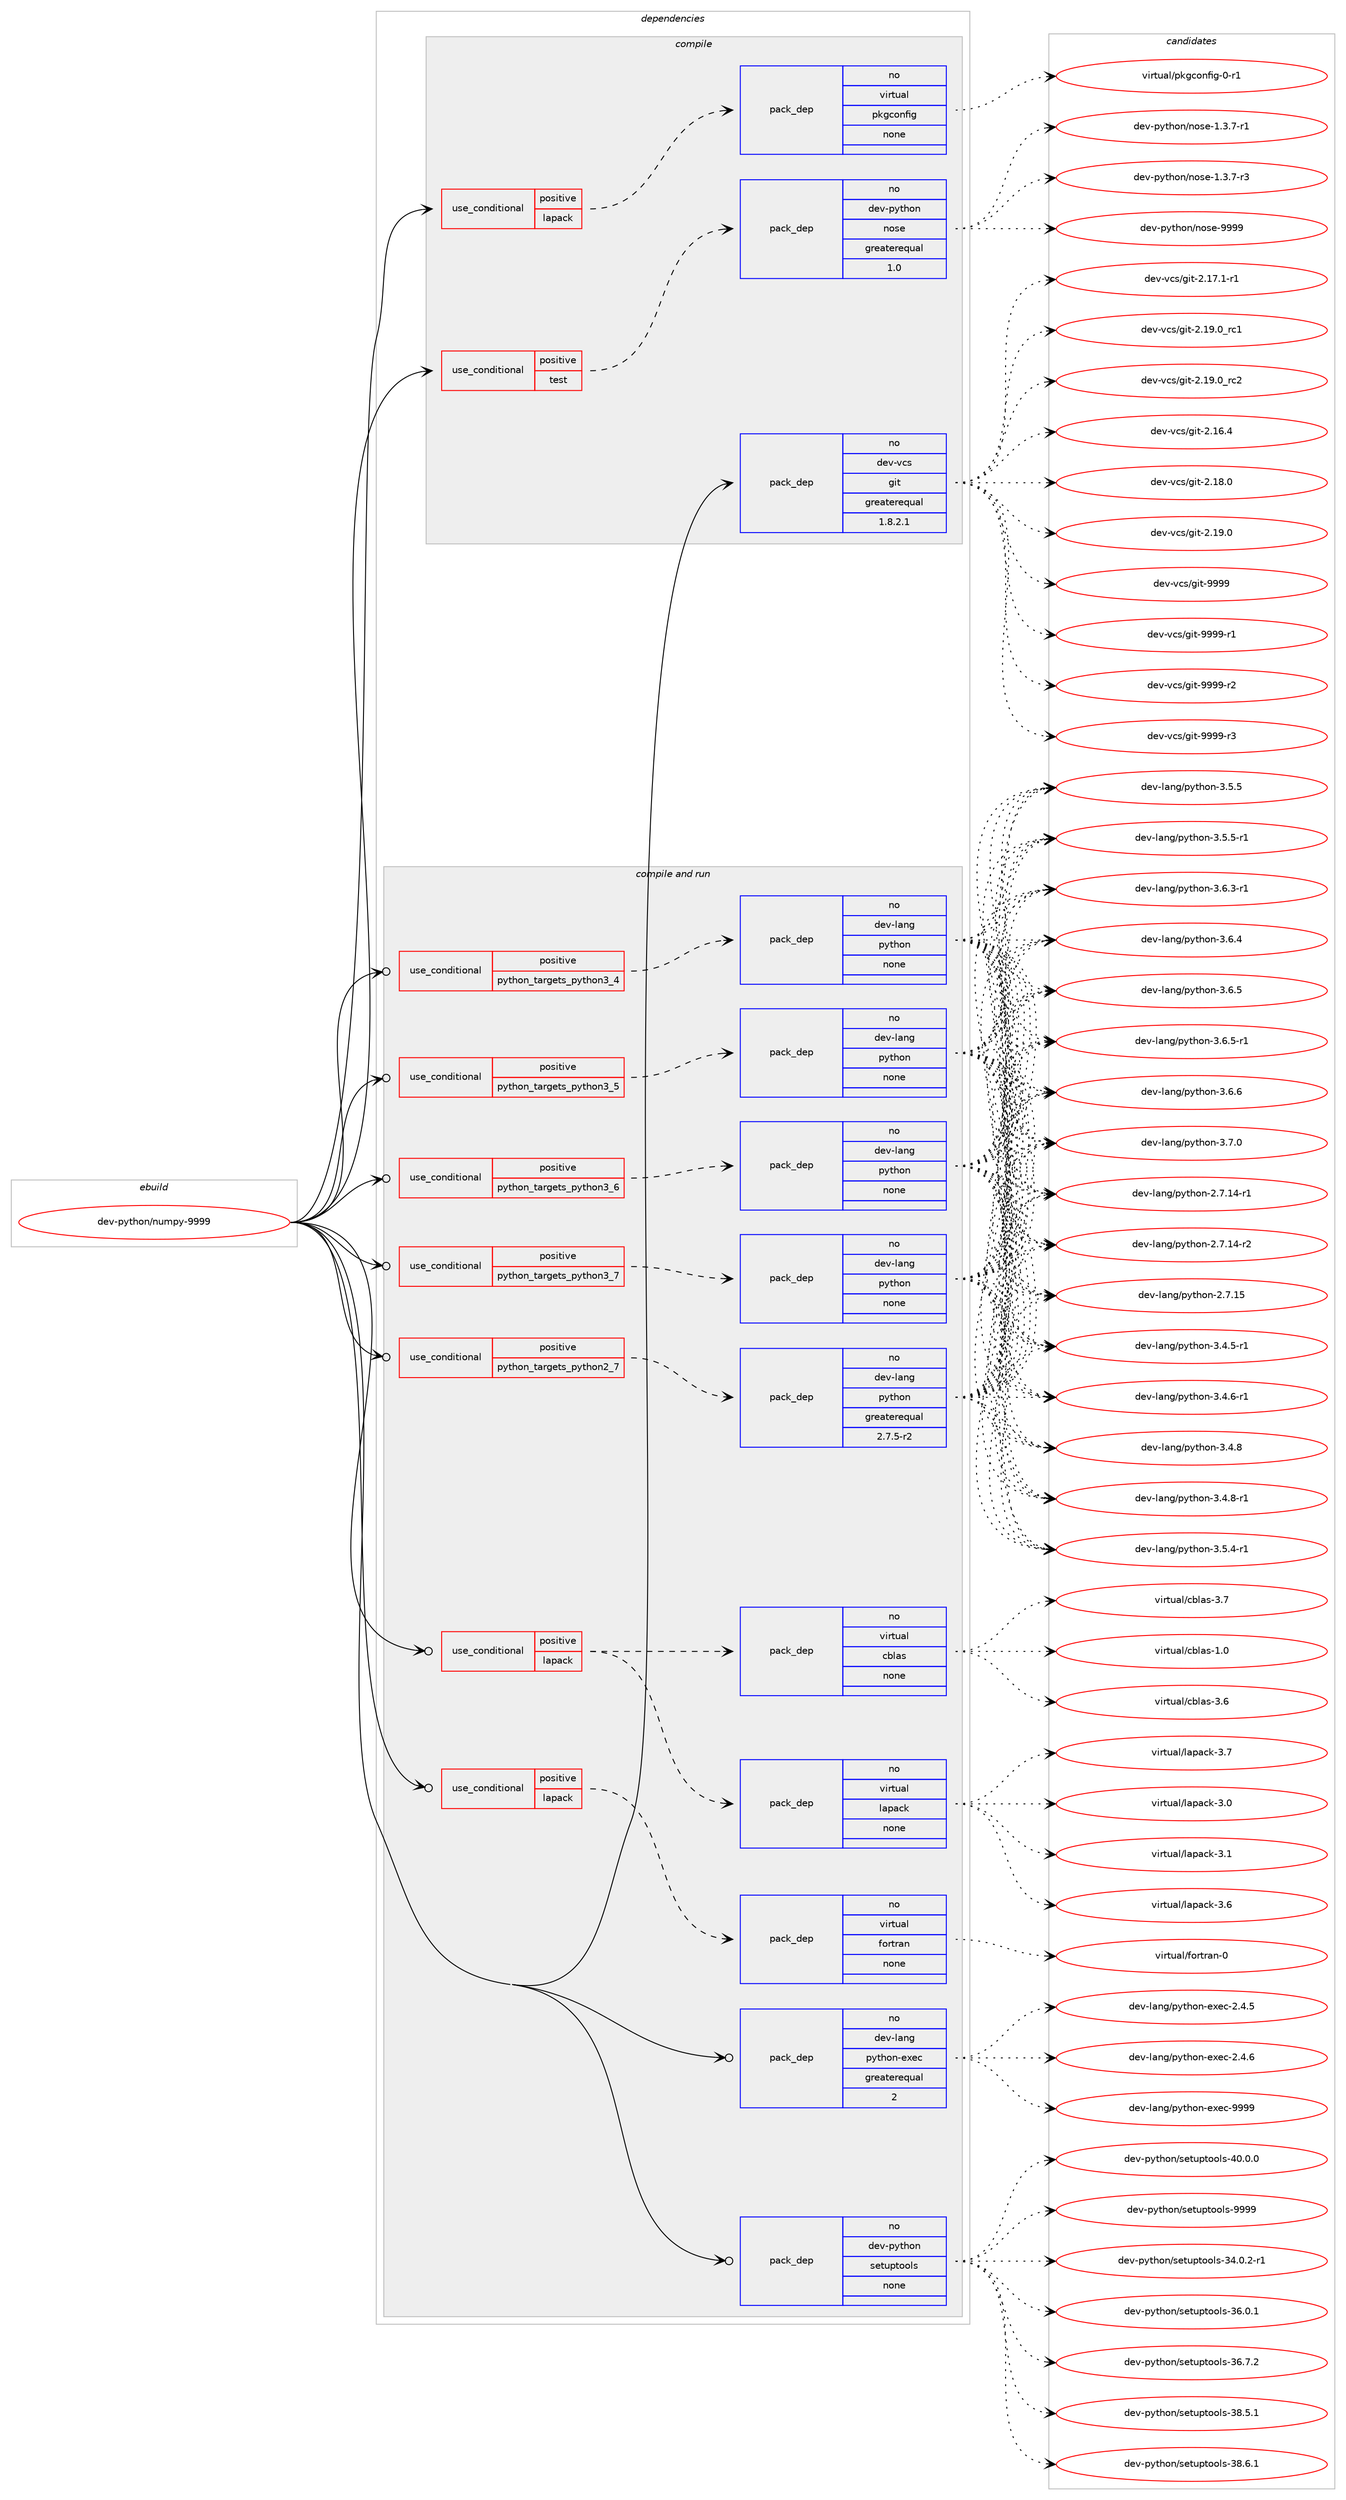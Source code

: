 digraph prolog {

# *************
# Graph options
# *************

newrank=true;
concentrate=true;
compound=true;
graph [rankdir=LR,fontname=Helvetica,fontsize=10,ranksep=1.5];#, ranksep=2.5, nodesep=0.2];
edge  [arrowhead=vee];
node  [fontname=Helvetica,fontsize=10];

# **********
# The ebuild
# **********

subgraph cluster_leftcol {
color=gray;
rank=same;
label=<<i>ebuild</i>>;
id [label="dev-python/numpy-9999", color=red, width=4, href="../dev-python/numpy-9999.svg"];
}

# ****************
# The dependencies
# ****************

subgraph cluster_midcol {
color=gray;
label=<<i>dependencies</i>>;
subgraph cluster_compile {
fillcolor="#eeeeee";
style=filled;
label=<<i>compile</i>>;
subgraph cond1561 {
dependency5344 [label=<<TABLE BORDER="0" CELLBORDER="1" CELLSPACING="0" CELLPADDING="4"><TR><TD ROWSPAN="3" CELLPADDING="10">use_conditional</TD></TR><TR><TD>positive</TD></TR><TR><TD>lapack</TD></TR></TABLE>>, shape=none, color=red];
subgraph pack3657 {
dependency5345 [label=<<TABLE BORDER="0" CELLBORDER="1" CELLSPACING="0" CELLPADDING="4" WIDTH="220"><TR><TD ROWSPAN="6" CELLPADDING="30">pack_dep</TD></TR><TR><TD WIDTH="110">no</TD></TR><TR><TD>virtual</TD></TR><TR><TD>pkgconfig</TD></TR><TR><TD>none</TD></TR><TR><TD></TD></TR></TABLE>>, shape=none, color=blue];
}
dependency5344:e -> dependency5345:w [weight=20,style="dashed",arrowhead="vee"];
}
id:e -> dependency5344:w [weight=20,style="solid",arrowhead="vee"];
subgraph cond1562 {
dependency5346 [label=<<TABLE BORDER="0" CELLBORDER="1" CELLSPACING="0" CELLPADDING="4"><TR><TD ROWSPAN="3" CELLPADDING="10">use_conditional</TD></TR><TR><TD>positive</TD></TR><TR><TD>test</TD></TR></TABLE>>, shape=none, color=red];
subgraph pack3658 {
dependency5347 [label=<<TABLE BORDER="0" CELLBORDER="1" CELLSPACING="0" CELLPADDING="4" WIDTH="220"><TR><TD ROWSPAN="6" CELLPADDING="30">pack_dep</TD></TR><TR><TD WIDTH="110">no</TD></TR><TR><TD>dev-python</TD></TR><TR><TD>nose</TD></TR><TR><TD>greaterequal</TD></TR><TR><TD>1.0</TD></TR></TABLE>>, shape=none, color=blue];
}
dependency5346:e -> dependency5347:w [weight=20,style="dashed",arrowhead="vee"];
}
id:e -> dependency5346:w [weight=20,style="solid",arrowhead="vee"];
subgraph pack3659 {
dependency5348 [label=<<TABLE BORDER="0" CELLBORDER="1" CELLSPACING="0" CELLPADDING="4" WIDTH="220"><TR><TD ROWSPAN="6" CELLPADDING="30">pack_dep</TD></TR><TR><TD WIDTH="110">no</TD></TR><TR><TD>dev-vcs</TD></TR><TR><TD>git</TD></TR><TR><TD>greaterequal</TD></TR><TR><TD>1.8.2.1</TD></TR></TABLE>>, shape=none, color=blue];
}
id:e -> dependency5348:w [weight=20,style="solid",arrowhead="vee"];
}
subgraph cluster_compileandrun {
fillcolor="#eeeeee";
style=filled;
label=<<i>compile and run</i>>;
subgraph cond1563 {
dependency5349 [label=<<TABLE BORDER="0" CELLBORDER="1" CELLSPACING="0" CELLPADDING="4"><TR><TD ROWSPAN="3" CELLPADDING="10">use_conditional</TD></TR><TR><TD>positive</TD></TR><TR><TD>lapack</TD></TR></TABLE>>, shape=none, color=red];
subgraph pack3660 {
dependency5350 [label=<<TABLE BORDER="0" CELLBORDER="1" CELLSPACING="0" CELLPADDING="4" WIDTH="220"><TR><TD ROWSPAN="6" CELLPADDING="30">pack_dep</TD></TR><TR><TD WIDTH="110">no</TD></TR><TR><TD>virtual</TD></TR><TR><TD>cblas</TD></TR><TR><TD>none</TD></TR><TR><TD></TD></TR></TABLE>>, shape=none, color=blue];
}
dependency5349:e -> dependency5350:w [weight=20,style="dashed",arrowhead="vee"];
subgraph pack3661 {
dependency5351 [label=<<TABLE BORDER="0" CELLBORDER="1" CELLSPACING="0" CELLPADDING="4" WIDTH="220"><TR><TD ROWSPAN="6" CELLPADDING="30">pack_dep</TD></TR><TR><TD WIDTH="110">no</TD></TR><TR><TD>virtual</TD></TR><TR><TD>lapack</TD></TR><TR><TD>none</TD></TR><TR><TD></TD></TR></TABLE>>, shape=none, color=blue];
}
dependency5349:e -> dependency5351:w [weight=20,style="dashed",arrowhead="vee"];
}
id:e -> dependency5349:w [weight=20,style="solid",arrowhead="odotvee"];
subgraph cond1564 {
dependency5352 [label=<<TABLE BORDER="0" CELLBORDER="1" CELLSPACING="0" CELLPADDING="4"><TR><TD ROWSPAN="3" CELLPADDING="10">use_conditional</TD></TR><TR><TD>positive</TD></TR><TR><TD>lapack</TD></TR></TABLE>>, shape=none, color=red];
subgraph pack3662 {
dependency5353 [label=<<TABLE BORDER="0" CELLBORDER="1" CELLSPACING="0" CELLPADDING="4" WIDTH="220"><TR><TD ROWSPAN="6" CELLPADDING="30">pack_dep</TD></TR><TR><TD WIDTH="110">no</TD></TR><TR><TD>virtual</TD></TR><TR><TD>fortran</TD></TR><TR><TD>none</TD></TR><TR><TD></TD></TR></TABLE>>, shape=none, color=blue];
}
dependency5352:e -> dependency5353:w [weight=20,style="dashed",arrowhead="vee"];
}
id:e -> dependency5352:w [weight=20,style="solid",arrowhead="odotvee"];
subgraph cond1565 {
dependency5354 [label=<<TABLE BORDER="0" CELLBORDER="1" CELLSPACING="0" CELLPADDING="4"><TR><TD ROWSPAN="3" CELLPADDING="10">use_conditional</TD></TR><TR><TD>positive</TD></TR><TR><TD>python_targets_python2_7</TD></TR></TABLE>>, shape=none, color=red];
subgraph pack3663 {
dependency5355 [label=<<TABLE BORDER="0" CELLBORDER="1" CELLSPACING="0" CELLPADDING="4" WIDTH="220"><TR><TD ROWSPAN="6" CELLPADDING="30">pack_dep</TD></TR><TR><TD WIDTH="110">no</TD></TR><TR><TD>dev-lang</TD></TR><TR><TD>python</TD></TR><TR><TD>greaterequal</TD></TR><TR><TD>2.7.5-r2</TD></TR></TABLE>>, shape=none, color=blue];
}
dependency5354:e -> dependency5355:w [weight=20,style="dashed",arrowhead="vee"];
}
id:e -> dependency5354:w [weight=20,style="solid",arrowhead="odotvee"];
subgraph cond1566 {
dependency5356 [label=<<TABLE BORDER="0" CELLBORDER="1" CELLSPACING="0" CELLPADDING="4"><TR><TD ROWSPAN="3" CELLPADDING="10">use_conditional</TD></TR><TR><TD>positive</TD></TR><TR><TD>python_targets_python3_4</TD></TR></TABLE>>, shape=none, color=red];
subgraph pack3664 {
dependency5357 [label=<<TABLE BORDER="0" CELLBORDER="1" CELLSPACING="0" CELLPADDING="4" WIDTH="220"><TR><TD ROWSPAN="6" CELLPADDING="30">pack_dep</TD></TR><TR><TD WIDTH="110">no</TD></TR><TR><TD>dev-lang</TD></TR><TR><TD>python</TD></TR><TR><TD>none</TD></TR><TR><TD></TD></TR></TABLE>>, shape=none, color=blue];
}
dependency5356:e -> dependency5357:w [weight=20,style="dashed",arrowhead="vee"];
}
id:e -> dependency5356:w [weight=20,style="solid",arrowhead="odotvee"];
subgraph cond1567 {
dependency5358 [label=<<TABLE BORDER="0" CELLBORDER="1" CELLSPACING="0" CELLPADDING="4"><TR><TD ROWSPAN="3" CELLPADDING="10">use_conditional</TD></TR><TR><TD>positive</TD></TR><TR><TD>python_targets_python3_5</TD></TR></TABLE>>, shape=none, color=red];
subgraph pack3665 {
dependency5359 [label=<<TABLE BORDER="0" CELLBORDER="1" CELLSPACING="0" CELLPADDING="4" WIDTH="220"><TR><TD ROWSPAN="6" CELLPADDING="30">pack_dep</TD></TR><TR><TD WIDTH="110">no</TD></TR><TR><TD>dev-lang</TD></TR><TR><TD>python</TD></TR><TR><TD>none</TD></TR><TR><TD></TD></TR></TABLE>>, shape=none, color=blue];
}
dependency5358:e -> dependency5359:w [weight=20,style="dashed",arrowhead="vee"];
}
id:e -> dependency5358:w [weight=20,style="solid",arrowhead="odotvee"];
subgraph cond1568 {
dependency5360 [label=<<TABLE BORDER="0" CELLBORDER="1" CELLSPACING="0" CELLPADDING="4"><TR><TD ROWSPAN="3" CELLPADDING="10">use_conditional</TD></TR><TR><TD>positive</TD></TR><TR><TD>python_targets_python3_6</TD></TR></TABLE>>, shape=none, color=red];
subgraph pack3666 {
dependency5361 [label=<<TABLE BORDER="0" CELLBORDER="1" CELLSPACING="0" CELLPADDING="4" WIDTH="220"><TR><TD ROWSPAN="6" CELLPADDING="30">pack_dep</TD></TR><TR><TD WIDTH="110">no</TD></TR><TR><TD>dev-lang</TD></TR><TR><TD>python</TD></TR><TR><TD>none</TD></TR><TR><TD></TD></TR></TABLE>>, shape=none, color=blue];
}
dependency5360:e -> dependency5361:w [weight=20,style="dashed",arrowhead="vee"];
}
id:e -> dependency5360:w [weight=20,style="solid",arrowhead="odotvee"];
subgraph cond1569 {
dependency5362 [label=<<TABLE BORDER="0" CELLBORDER="1" CELLSPACING="0" CELLPADDING="4"><TR><TD ROWSPAN="3" CELLPADDING="10">use_conditional</TD></TR><TR><TD>positive</TD></TR><TR><TD>python_targets_python3_7</TD></TR></TABLE>>, shape=none, color=red];
subgraph pack3667 {
dependency5363 [label=<<TABLE BORDER="0" CELLBORDER="1" CELLSPACING="0" CELLPADDING="4" WIDTH="220"><TR><TD ROWSPAN="6" CELLPADDING="30">pack_dep</TD></TR><TR><TD WIDTH="110">no</TD></TR><TR><TD>dev-lang</TD></TR><TR><TD>python</TD></TR><TR><TD>none</TD></TR><TR><TD></TD></TR></TABLE>>, shape=none, color=blue];
}
dependency5362:e -> dependency5363:w [weight=20,style="dashed",arrowhead="vee"];
}
id:e -> dependency5362:w [weight=20,style="solid",arrowhead="odotvee"];
subgraph pack3668 {
dependency5364 [label=<<TABLE BORDER="0" CELLBORDER="1" CELLSPACING="0" CELLPADDING="4" WIDTH="220"><TR><TD ROWSPAN="6" CELLPADDING="30">pack_dep</TD></TR><TR><TD WIDTH="110">no</TD></TR><TR><TD>dev-lang</TD></TR><TR><TD>python-exec</TD></TR><TR><TD>greaterequal</TD></TR><TR><TD>2</TD></TR></TABLE>>, shape=none, color=blue];
}
id:e -> dependency5364:w [weight=20,style="solid",arrowhead="odotvee"];
subgraph pack3669 {
dependency5365 [label=<<TABLE BORDER="0" CELLBORDER="1" CELLSPACING="0" CELLPADDING="4" WIDTH="220"><TR><TD ROWSPAN="6" CELLPADDING="30">pack_dep</TD></TR><TR><TD WIDTH="110">no</TD></TR><TR><TD>dev-python</TD></TR><TR><TD>setuptools</TD></TR><TR><TD>none</TD></TR><TR><TD></TD></TR></TABLE>>, shape=none, color=blue];
}
id:e -> dependency5365:w [weight=20,style="solid",arrowhead="odotvee"];
}
subgraph cluster_run {
fillcolor="#eeeeee";
style=filled;
label=<<i>run</i>>;
}
}

# **************
# The candidates
# **************

subgraph cluster_choices {
rank=same;
color=gray;
label=<<i>candidates</i>>;

subgraph choice3657 {
color=black;
nodesep=1;
choice11810511411611797108471121071039911111010210510345484511449 [label="virtual/pkgconfig-0-r1", color=red, width=4,href="../virtual/pkgconfig-0-r1.svg"];
dependency5345:e -> choice11810511411611797108471121071039911111010210510345484511449:w [style=dotted,weight="100"];
}
subgraph choice3658 {
color=black;
nodesep=1;
choice10010111845112121116104111110471101111151014549465146554511449 [label="dev-python/nose-1.3.7-r1", color=red, width=4,href="../dev-python/nose-1.3.7-r1.svg"];
choice10010111845112121116104111110471101111151014549465146554511451 [label="dev-python/nose-1.3.7-r3", color=red, width=4,href="../dev-python/nose-1.3.7-r3.svg"];
choice10010111845112121116104111110471101111151014557575757 [label="dev-python/nose-9999", color=red, width=4,href="../dev-python/nose-9999.svg"];
dependency5347:e -> choice10010111845112121116104111110471101111151014549465146554511449:w [style=dotted,weight="100"];
dependency5347:e -> choice10010111845112121116104111110471101111151014549465146554511451:w [style=dotted,weight="100"];
dependency5347:e -> choice10010111845112121116104111110471101111151014557575757:w [style=dotted,weight="100"];
}
subgraph choice3659 {
color=black;
nodesep=1;
choice100101118451189911547103105116455046495546494511449 [label="dev-vcs/git-2.17.1-r1", color=red, width=4,href="../dev-vcs/git-2.17.1-r1.svg"];
choice10010111845118991154710310511645504649574648951149949 [label="dev-vcs/git-2.19.0_rc1", color=red, width=4,href="../dev-vcs/git-2.19.0_rc1.svg"];
choice10010111845118991154710310511645504649574648951149950 [label="dev-vcs/git-2.19.0_rc2", color=red, width=4,href="../dev-vcs/git-2.19.0_rc2.svg"];
choice10010111845118991154710310511645504649544652 [label="dev-vcs/git-2.16.4", color=red, width=4,href="../dev-vcs/git-2.16.4.svg"];
choice10010111845118991154710310511645504649564648 [label="dev-vcs/git-2.18.0", color=red, width=4,href="../dev-vcs/git-2.18.0.svg"];
choice10010111845118991154710310511645504649574648 [label="dev-vcs/git-2.19.0", color=red, width=4,href="../dev-vcs/git-2.19.0.svg"];
choice1001011184511899115471031051164557575757 [label="dev-vcs/git-9999", color=red, width=4,href="../dev-vcs/git-9999.svg"];
choice10010111845118991154710310511645575757574511449 [label="dev-vcs/git-9999-r1", color=red, width=4,href="../dev-vcs/git-9999-r1.svg"];
choice10010111845118991154710310511645575757574511450 [label="dev-vcs/git-9999-r2", color=red, width=4,href="../dev-vcs/git-9999-r2.svg"];
choice10010111845118991154710310511645575757574511451 [label="dev-vcs/git-9999-r3", color=red, width=4,href="../dev-vcs/git-9999-r3.svg"];
dependency5348:e -> choice100101118451189911547103105116455046495546494511449:w [style=dotted,weight="100"];
dependency5348:e -> choice10010111845118991154710310511645504649574648951149949:w [style=dotted,weight="100"];
dependency5348:e -> choice10010111845118991154710310511645504649574648951149950:w [style=dotted,weight="100"];
dependency5348:e -> choice10010111845118991154710310511645504649544652:w [style=dotted,weight="100"];
dependency5348:e -> choice10010111845118991154710310511645504649564648:w [style=dotted,weight="100"];
dependency5348:e -> choice10010111845118991154710310511645504649574648:w [style=dotted,weight="100"];
dependency5348:e -> choice1001011184511899115471031051164557575757:w [style=dotted,weight="100"];
dependency5348:e -> choice10010111845118991154710310511645575757574511449:w [style=dotted,weight="100"];
dependency5348:e -> choice10010111845118991154710310511645575757574511450:w [style=dotted,weight="100"];
dependency5348:e -> choice10010111845118991154710310511645575757574511451:w [style=dotted,weight="100"];
}
subgraph choice3660 {
color=black;
nodesep=1;
choice118105114116117971084799981089711545494648 [label="virtual/cblas-1.0", color=red, width=4,href="../virtual/cblas-1.0.svg"];
choice118105114116117971084799981089711545514654 [label="virtual/cblas-3.6", color=red, width=4,href="../virtual/cblas-3.6.svg"];
choice118105114116117971084799981089711545514655 [label="virtual/cblas-3.7", color=red, width=4,href="../virtual/cblas-3.7.svg"];
dependency5350:e -> choice118105114116117971084799981089711545494648:w [style=dotted,weight="100"];
dependency5350:e -> choice118105114116117971084799981089711545514654:w [style=dotted,weight="100"];
dependency5350:e -> choice118105114116117971084799981089711545514655:w [style=dotted,weight="100"];
}
subgraph choice3661 {
color=black;
nodesep=1;
choice118105114116117971084710897112979910745514648 [label="virtual/lapack-3.0", color=red, width=4,href="../virtual/lapack-3.0.svg"];
choice118105114116117971084710897112979910745514649 [label="virtual/lapack-3.1", color=red, width=4,href="../virtual/lapack-3.1.svg"];
choice118105114116117971084710897112979910745514654 [label="virtual/lapack-3.6", color=red, width=4,href="../virtual/lapack-3.6.svg"];
choice118105114116117971084710897112979910745514655 [label="virtual/lapack-3.7", color=red, width=4,href="../virtual/lapack-3.7.svg"];
dependency5351:e -> choice118105114116117971084710897112979910745514648:w [style=dotted,weight="100"];
dependency5351:e -> choice118105114116117971084710897112979910745514649:w [style=dotted,weight="100"];
dependency5351:e -> choice118105114116117971084710897112979910745514654:w [style=dotted,weight="100"];
dependency5351:e -> choice118105114116117971084710897112979910745514655:w [style=dotted,weight="100"];
}
subgraph choice3662 {
color=black;
nodesep=1;
choice1181051141161179710847102111114116114971104548 [label="virtual/fortran-0", color=red, width=4,href="../virtual/fortran-0.svg"];
dependency5353:e -> choice1181051141161179710847102111114116114971104548:w [style=dotted,weight="100"];
}
subgraph choice3663 {
color=black;
nodesep=1;
choice100101118451089711010347112121116104111110455046554649524511449 [label="dev-lang/python-2.7.14-r1", color=red, width=4,href="../dev-lang/python-2.7.14-r1.svg"];
choice100101118451089711010347112121116104111110455046554649524511450 [label="dev-lang/python-2.7.14-r2", color=red, width=4,href="../dev-lang/python-2.7.14-r2.svg"];
choice10010111845108971101034711212111610411111045504655464953 [label="dev-lang/python-2.7.15", color=red, width=4,href="../dev-lang/python-2.7.15.svg"];
choice1001011184510897110103471121211161041111104551465246534511449 [label="dev-lang/python-3.4.5-r1", color=red, width=4,href="../dev-lang/python-3.4.5-r1.svg"];
choice1001011184510897110103471121211161041111104551465246544511449 [label="dev-lang/python-3.4.6-r1", color=red, width=4,href="../dev-lang/python-3.4.6-r1.svg"];
choice100101118451089711010347112121116104111110455146524656 [label="dev-lang/python-3.4.8", color=red, width=4,href="../dev-lang/python-3.4.8.svg"];
choice1001011184510897110103471121211161041111104551465246564511449 [label="dev-lang/python-3.4.8-r1", color=red, width=4,href="../dev-lang/python-3.4.8-r1.svg"];
choice1001011184510897110103471121211161041111104551465346524511449 [label="dev-lang/python-3.5.4-r1", color=red, width=4,href="../dev-lang/python-3.5.4-r1.svg"];
choice100101118451089711010347112121116104111110455146534653 [label="dev-lang/python-3.5.5", color=red, width=4,href="../dev-lang/python-3.5.5.svg"];
choice1001011184510897110103471121211161041111104551465346534511449 [label="dev-lang/python-3.5.5-r1", color=red, width=4,href="../dev-lang/python-3.5.5-r1.svg"];
choice1001011184510897110103471121211161041111104551465446514511449 [label="dev-lang/python-3.6.3-r1", color=red, width=4,href="../dev-lang/python-3.6.3-r1.svg"];
choice100101118451089711010347112121116104111110455146544652 [label="dev-lang/python-3.6.4", color=red, width=4,href="../dev-lang/python-3.6.4.svg"];
choice100101118451089711010347112121116104111110455146544653 [label="dev-lang/python-3.6.5", color=red, width=4,href="../dev-lang/python-3.6.5.svg"];
choice1001011184510897110103471121211161041111104551465446534511449 [label="dev-lang/python-3.6.5-r1", color=red, width=4,href="../dev-lang/python-3.6.5-r1.svg"];
choice100101118451089711010347112121116104111110455146544654 [label="dev-lang/python-3.6.6", color=red, width=4,href="../dev-lang/python-3.6.6.svg"];
choice100101118451089711010347112121116104111110455146554648 [label="dev-lang/python-3.7.0", color=red, width=4,href="../dev-lang/python-3.7.0.svg"];
dependency5355:e -> choice100101118451089711010347112121116104111110455046554649524511449:w [style=dotted,weight="100"];
dependency5355:e -> choice100101118451089711010347112121116104111110455046554649524511450:w [style=dotted,weight="100"];
dependency5355:e -> choice10010111845108971101034711212111610411111045504655464953:w [style=dotted,weight="100"];
dependency5355:e -> choice1001011184510897110103471121211161041111104551465246534511449:w [style=dotted,weight="100"];
dependency5355:e -> choice1001011184510897110103471121211161041111104551465246544511449:w [style=dotted,weight="100"];
dependency5355:e -> choice100101118451089711010347112121116104111110455146524656:w [style=dotted,weight="100"];
dependency5355:e -> choice1001011184510897110103471121211161041111104551465246564511449:w [style=dotted,weight="100"];
dependency5355:e -> choice1001011184510897110103471121211161041111104551465346524511449:w [style=dotted,weight="100"];
dependency5355:e -> choice100101118451089711010347112121116104111110455146534653:w [style=dotted,weight="100"];
dependency5355:e -> choice1001011184510897110103471121211161041111104551465346534511449:w [style=dotted,weight="100"];
dependency5355:e -> choice1001011184510897110103471121211161041111104551465446514511449:w [style=dotted,weight="100"];
dependency5355:e -> choice100101118451089711010347112121116104111110455146544652:w [style=dotted,weight="100"];
dependency5355:e -> choice100101118451089711010347112121116104111110455146544653:w [style=dotted,weight="100"];
dependency5355:e -> choice1001011184510897110103471121211161041111104551465446534511449:w [style=dotted,weight="100"];
dependency5355:e -> choice100101118451089711010347112121116104111110455146544654:w [style=dotted,weight="100"];
dependency5355:e -> choice100101118451089711010347112121116104111110455146554648:w [style=dotted,weight="100"];
}
subgraph choice3664 {
color=black;
nodesep=1;
choice100101118451089711010347112121116104111110455046554649524511449 [label="dev-lang/python-2.7.14-r1", color=red, width=4,href="../dev-lang/python-2.7.14-r1.svg"];
choice100101118451089711010347112121116104111110455046554649524511450 [label="dev-lang/python-2.7.14-r2", color=red, width=4,href="../dev-lang/python-2.7.14-r2.svg"];
choice10010111845108971101034711212111610411111045504655464953 [label="dev-lang/python-2.7.15", color=red, width=4,href="../dev-lang/python-2.7.15.svg"];
choice1001011184510897110103471121211161041111104551465246534511449 [label="dev-lang/python-3.4.5-r1", color=red, width=4,href="../dev-lang/python-3.4.5-r1.svg"];
choice1001011184510897110103471121211161041111104551465246544511449 [label="dev-lang/python-3.4.6-r1", color=red, width=4,href="../dev-lang/python-3.4.6-r1.svg"];
choice100101118451089711010347112121116104111110455146524656 [label="dev-lang/python-3.4.8", color=red, width=4,href="../dev-lang/python-3.4.8.svg"];
choice1001011184510897110103471121211161041111104551465246564511449 [label="dev-lang/python-3.4.8-r1", color=red, width=4,href="../dev-lang/python-3.4.8-r1.svg"];
choice1001011184510897110103471121211161041111104551465346524511449 [label="dev-lang/python-3.5.4-r1", color=red, width=4,href="../dev-lang/python-3.5.4-r1.svg"];
choice100101118451089711010347112121116104111110455146534653 [label="dev-lang/python-3.5.5", color=red, width=4,href="../dev-lang/python-3.5.5.svg"];
choice1001011184510897110103471121211161041111104551465346534511449 [label="dev-lang/python-3.5.5-r1", color=red, width=4,href="../dev-lang/python-3.5.5-r1.svg"];
choice1001011184510897110103471121211161041111104551465446514511449 [label="dev-lang/python-3.6.3-r1", color=red, width=4,href="../dev-lang/python-3.6.3-r1.svg"];
choice100101118451089711010347112121116104111110455146544652 [label="dev-lang/python-3.6.4", color=red, width=4,href="../dev-lang/python-3.6.4.svg"];
choice100101118451089711010347112121116104111110455146544653 [label="dev-lang/python-3.6.5", color=red, width=4,href="../dev-lang/python-3.6.5.svg"];
choice1001011184510897110103471121211161041111104551465446534511449 [label="dev-lang/python-3.6.5-r1", color=red, width=4,href="../dev-lang/python-3.6.5-r1.svg"];
choice100101118451089711010347112121116104111110455146544654 [label="dev-lang/python-3.6.6", color=red, width=4,href="../dev-lang/python-3.6.6.svg"];
choice100101118451089711010347112121116104111110455146554648 [label="dev-lang/python-3.7.0", color=red, width=4,href="../dev-lang/python-3.7.0.svg"];
dependency5357:e -> choice100101118451089711010347112121116104111110455046554649524511449:w [style=dotted,weight="100"];
dependency5357:e -> choice100101118451089711010347112121116104111110455046554649524511450:w [style=dotted,weight="100"];
dependency5357:e -> choice10010111845108971101034711212111610411111045504655464953:w [style=dotted,weight="100"];
dependency5357:e -> choice1001011184510897110103471121211161041111104551465246534511449:w [style=dotted,weight="100"];
dependency5357:e -> choice1001011184510897110103471121211161041111104551465246544511449:w [style=dotted,weight="100"];
dependency5357:e -> choice100101118451089711010347112121116104111110455146524656:w [style=dotted,weight="100"];
dependency5357:e -> choice1001011184510897110103471121211161041111104551465246564511449:w [style=dotted,weight="100"];
dependency5357:e -> choice1001011184510897110103471121211161041111104551465346524511449:w [style=dotted,weight="100"];
dependency5357:e -> choice100101118451089711010347112121116104111110455146534653:w [style=dotted,weight="100"];
dependency5357:e -> choice1001011184510897110103471121211161041111104551465346534511449:w [style=dotted,weight="100"];
dependency5357:e -> choice1001011184510897110103471121211161041111104551465446514511449:w [style=dotted,weight="100"];
dependency5357:e -> choice100101118451089711010347112121116104111110455146544652:w [style=dotted,weight="100"];
dependency5357:e -> choice100101118451089711010347112121116104111110455146544653:w [style=dotted,weight="100"];
dependency5357:e -> choice1001011184510897110103471121211161041111104551465446534511449:w [style=dotted,weight="100"];
dependency5357:e -> choice100101118451089711010347112121116104111110455146544654:w [style=dotted,weight="100"];
dependency5357:e -> choice100101118451089711010347112121116104111110455146554648:w [style=dotted,weight="100"];
}
subgraph choice3665 {
color=black;
nodesep=1;
choice100101118451089711010347112121116104111110455046554649524511449 [label="dev-lang/python-2.7.14-r1", color=red, width=4,href="../dev-lang/python-2.7.14-r1.svg"];
choice100101118451089711010347112121116104111110455046554649524511450 [label="dev-lang/python-2.7.14-r2", color=red, width=4,href="../dev-lang/python-2.7.14-r2.svg"];
choice10010111845108971101034711212111610411111045504655464953 [label="dev-lang/python-2.7.15", color=red, width=4,href="../dev-lang/python-2.7.15.svg"];
choice1001011184510897110103471121211161041111104551465246534511449 [label="dev-lang/python-3.4.5-r1", color=red, width=4,href="../dev-lang/python-3.4.5-r1.svg"];
choice1001011184510897110103471121211161041111104551465246544511449 [label="dev-lang/python-3.4.6-r1", color=red, width=4,href="../dev-lang/python-3.4.6-r1.svg"];
choice100101118451089711010347112121116104111110455146524656 [label="dev-lang/python-3.4.8", color=red, width=4,href="../dev-lang/python-3.4.8.svg"];
choice1001011184510897110103471121211161041111104551465246564511449 [label="dev-lang/python-3.4.8-r1", color=red, width=4,href="../dev-lang/python-3.4.8-r1.svg"];
choice1001011184510897110103471121211161041111104551465346524511449 [label="dev-lang/python-3.5.4-r1", color=red, width=4,href="../dev-lang/python-3.5.4-r1.svg"];
choice100101118451089711010347112121116104111110455146534653 [label="dev-lang/python-3.5.5", color=red, width=4,href="../dev-lang/python-3.5.5.svg"];
choice1001011184510897110103471121211161041111104551465346534511449 [label="dev-lang/python-3.5.5-r1", color=red, width=4,href="../dev-lang/python-3.5.5-r1.svg"];
choice1001011184510897110103471121211161041111104551465446514511449 [label="dev-lang/python-3.6.3-r1", color=red, width=4,href="../dev-lang/python-3.6.3-r1.svg"];
choice100101118451089711010347112121116104111110455146544652 [label="dev-lang/python-3.6.4", color=red, width=4,href="../dev-lang/python-3.6.4.svg"];
choice100101118451089711010347112121116104111110455146544653 [label="dev-lang/python-3.6.5", color=red, width=4,href="../dev-lang/python-3.6.5.svg"];
choice1001011184510897110103471121211161041111104551465446534511449 [label="dev-lang/python-3.6.5-r1", color=red, width=4,href="../dev-lang/python-3.6.5-r1.svg"];
choice100101118451089711010347112121116104111110455146544654 [label="dev-lang/python-3.6.6", color=red, width=4,href="../dev-lang/python-3.6.6.svg"];
choice100101118451089711010347112121116104111110455146554648 [label="dev-lang/python-3.7.0", color=red, width=4,href="../dev-lang/python-3.7.0.svg"];
dependency5359:e -> choice100101118451089711010347112121116104111110455046554649524511449:w [style=dotted,weight="100"];
dependency5359:e -> choice100101118451089711010347112121116104111110455046554649524511450:w [style=dotted,weight="100"];
dependency5359:e -> choice10010111845108971101034711212111610411111045504655464953:w [style=dotted,weight="100"];
dependency5359:e -> choice1001011184510897110103471121211161041111104551465246534511449:w [style=dotted,weight="100"];
dependency5359:e -> choice1001011184510897110103471121211161041111104551465246544511449:w [style=dotted,weight="100"];
dependency5359:e -> choice100101118451089711010347112121116104111110455146524656:w [style=dotted,weight="100"];
dependency5359:e -> choice1001011184510897110103471121211161041111104551465246564511449:w [style=dotted,weight="100"];
dependency5359:e -> choice1001011184510897110103471121211161041111104551465346524511449:w [style=dotted,weight="100"];
dependency5359:e -> choice100101118451089711010347112121116104111110455146534653:w [style=dotted,weight="100"];
dependency5359:e -> choice1001011184510897110103471121211161041111104551465346534511449:w [style=dotted,weight="100"];
dependency5359:e -> choice1001011184510897110103471121211161041111104551465446514511449:w [style=dotted,weight="100"];
dependency5359:e -> choice100101118451089711010347112121116104111110455146544652:w [style=dotted,weight="100"];
dependency5359:e -> choice100101118451089711010347112121116104111110455146544653:w [style=dotted,weight="100"];
dependency5359:e -> choice1001011184510897110103471121211161041111104551465446534511449:w [style=dotted,weight="100"];
dependency5359:e -> choice100101118451089711010347112121116104111110455146544654:w [style=dotted,weight="100"];
dependency5359:e -> choice100101118451089711010347112121116104111110455146554648:w [style=dotted,weight="100"];
}
subgraph choice3666 {
color=black;
nodesep=1;
choice100101118451089711010347112121116104111110455046554649524511449 [label="dev-lang/python-2.7.14-r1", color=red, width=4,href="../dev-lang/python-2.7.14-r1.svg"];
choice100101118451089711010347112121116104111110455046554649524511450 [label="dev-lang/python-2.7.14-r2", color=red, width=4,href="../dev-lang/python-2.7.14-r2.svg"];
choice10010111845108971101034711212111610411111045504655464953 [label="dev-lang/python-2.7.15", color=red, width=4,href="../dev-lang/python-2.7.15.svg"];
choice1001011184510897110103471121211161041111104551465246534511449 [label="dev-lang/python-3.4.5-r1", color=red, width=4,href="../dev-lang/python-3.4.5-r1.svg"];
choice1001011184510897110103471121211161041111104551465246544511449 [label="dev-lang/python-3.4.6-r1", color=red, width=4,href="../dev-lang/python-3.4.6-r1.svg"];
choice100101118451089711010347112121116104111110455146524656 [label="dev-lang/python-3.4.8", color=red, width=4,href="../dev-lang/python-3.4.8.svg"];
choice1001011184510897110103471121211161041111104551465246564511449 [label="dev-lang/python-3.4.8-r1", color=red, width=4,href="../dev-lang/python-3.4.8-r1.svg"];
choice1001011184510897110103471121211161041111104551465346524511449 [label="dev-lang/python-3.5.4-r1", color=red, width=4,href="../dev-lang/python-3.5.4-r1.svg"];
choice100101118451089711010347112121116104111110455146534653 [label="dev-lang/python-3.5.5", color=red, width=4,href="../dev-lang/python-3.5.5.svg"];
choice1001011184510897110103471121211161041111104551465346534511449 [label="dev-lang/python-3.5.5-r1", color=red, width=4,href="../dev-lang/python-3.5.5-r1.svg"];
choice1001011184510897110103471121211161041111104551465446514511449 [label="dev-lang/python-3.6.3-r1", color=red, width=4,href="../dev-lang/python-3.6.3-r1.svg"];
choice100101118451089711010347112121116104111110455146544652 [label="dev-lang/python-3.6.4", color=red, width=4,href="../dev-lang/python-3.6.4.svg"];
choice100101118451089711010347112121116104111110455146544653 [label="dev-lang/python-3.6.5", color=red, width=4,href="../dev-lang/python-3.6.5.svg"];
choice1001011184510897110103471121211161041111104551465446534511449 [label="dev-lang/python-3.6.5-r1", color=red, width=4,href="../dev-lang/python-3.6.5-r1.svg"];
choice100101118451089711010347112121116104111110455146544654 [label="dev-lang/python-3.6.6", color=red, width=4,href="../dev-lang/python-3.6.6.svg"];
choice100101118451089711010347112121116104111110455146554648 [label="dev-lang/python-3.7.0", color=red, width=4,href="../dev-lang/python-3.7.0.svg"];
dependency5361:e -> choice100101118451089711010347112121116104111110455046554649524511449:w [style=dotted,weight="100"];
dependency5361:e -> choice100101118451089711010347112121116104111110455046554649524511450:w [style=dotted,weight="100"];
dependency5361:e -> choice10010111845108971101034711212111610411111045504655464953:w [style=dotted,weight="100"];
dependency5361:e -> choice1001011184510897110103471121211161041111104551465246534511449:w [style=dotted,weight="100"];
dependency5361:e -> choice1001011184510897110103471121211161041111104551465246544511449:w [style=dotted,weight="100"];
dependency5361:e -> choice100101118451089711010347112121116104111110455146524656:w [style=dotted,weight="100"];
dependency5361:e -> choice1001011184510897110103471121211161041111104551465246564511449:w [style=dotted,weight="100"];
dependency5361:e -> choice1001011184510897110103471121211161041111104551465346524511449:w [style=dotted,weight="100"];
dependency5361:e -> choice100101118451089711010347112121116104111110455146534653:w [style=dotted,weight="100"];
dependency5361:e -> choice1001011184510897110103471121211161041111104551465346534511449:w [style=dotted,weight="100"];
dependency5361:e -> choice1001011184510897110103471121211161041111104551465446514511449:w [style=dotted,weight="100"];
dependency5361:e -> choice100101118451089711010347112121116104111110455146544652:w [style=dotted,weight="100"];
dependency5361:e -> choice100101118451089711010347112121116104111110455146544653:w [style=dotted,weight="100"];
dependency5361:e -> choice1001011184510897110103471121211161041111104551465446534511449:w [style=dotted,weight="100"];
dependency5361:e -> choice100101118451089711010347112121116104111110455146544654:w [style=dotted,weight="100"];
dependency5361:e -> choice100101118451089711010347112121116104111110455146554648:w [style=dotted,weight="100"];
}
subgraph choice3667 {
color=black;
nodesep=1;
choice100101118451089711010347112121116104111110455046554649524511449 [label="dev-lang/python-2.7.14-r1", color=red, width=4,href="../dev-lang/python-2.7.14-r1.svg"];
choice100101118451089711010347112121116104111110455046554649524511450 [label="dev-lang/python-2.7.14-r2", color=red, width=4,href="../dev-lang/python-2.7.14-r2.svg"];
choice10010111845108971101034711212111610411111045504655464953 [label="dev-lang/python-2.7.15", color=red, width=4,href="../dev-lang/python-2.7.15.svg"];
choice1001011184510897110103471121211161041111104551465246534511449 [label="dev-lang/python-3.4.5-r1", color=red, width=4,href="../dev-lang/python-3.4.5-r1.svg"];
choice1001011184510897110103471121211161041111104551465246544511449 [label="dev-lang/python-3.4.6-r1", color=red, width=4,href="../dev-lang/python-3.4.6-r1.svg"];
choice100101118451089711010347112121116104111110455146524656 [label="dev-lang/python-3.4.8", color=red, width=4,href="../dev-lang/python-3.4.8.svg"];
choice1001011184510897110103471121211161041111104551465246564511449 [label="dev-lang/python-3.4.8-r1", color=red, width=4,href="../dev-lang/python-3.4.8-r1.svg"];
choice1001011184510897110103471121211161041111104551465346524511449 [label="dev-lang/python-3.5.4-r1", color=red, width=4,href="../dev-lang/python-3.5.4-r1.svg"];
choice100101118451089711010347112121116104111110455146534653 [label="dev-lang/python-3.5.5", color=red, width=4,href="../dev-lang/python-3.5.5.svg"];
choice1001011184510897110103471121211161041111104551465346534511449 [label="dev-lang/python-3.5.5-r1", color=red, width=4,href="../dev-lang/python-3.5.5-r1.svg"];
choice1001011184510897110103471121211161041111104551465446514511449 [label="dev-lang/python-3.6.3-r1", color=red, width=4,href="../dev-lang/python-3.6.3-r1.svg"];
choice100101118451089711010347112121116104111110455146544652 [label="dev-lang/python-3.6.4", color=red, width=4,href="../dev-lang/python-3.6.4.svg"];
choice100101118451089711010347112121116104111110455146544653 [label="dev-lang/python-3.6.5", color=red, width=4,href="../dev-lang/python-3.6.5.svg"];
choice1001011184510897110103471121211161041111104551465446534511449 [label="dev-lang/python-3.6.5-r1", color=red, width=4,href="../dev-lang/python-3.6.5-r1.svg"];
choice100101118451089711010347112121116104111110455146544654 [label="dev-lang/python-3.6.6", color=red, width=4,href="../dev-lang/python-3.6.6.svg"];
choice100101118451089711010347112121116104111110455146554648 [label="dev-lang/python-3.7.0", color=red, width=4,href="../dev-lang/python-3.7.0.svg"];
dependency5363:e -> choice100101118451089711010347112121116104111110455046554649524511449:w [style=dotted,weight="100"];
dependency5363:e -> choice100101118451089711010347112121116104111110455046554649524511450:w [style=dotted,weight="100"];
dependency5363:e -> choice10010111845108971101034711212111610411111045504655464953:w [style=dotted,weight="100"];
dependency5363:e -> choice1001011184510897110103471121211161041111104551465246534511449:w [style=dotted,weight="100"];
dependency5363:e -> choice1001011184510897110103471121211161041111104551465246544511449:w [style=dotted,weight="100"];
dependency5363:e -> choice100101118451089711010347112121116104111110455146524656:w [style=dotted,weight="100"];
dependency5363:e -> choice1001011184510897110103471121211161041111104551465246564511449:w [style=dotted,weight="100"];
dependency5363:e -> choice1001011184510897110103471121211161041111104551465346524511449:w [style=dotted,weight="100"];
dependency5363:e -> choice100101118451089711010347112121116104111110455146534653:w [style=dotted,weight="100"];
dependency5363:e -> choice1001011184510897110103471121211161041111104551465346534511449:w [style=dotted,weight="100"];
dependency5363:e -> choice1001011184510897110103471121211161041111104551465446514511449:w [style=dotted,weight="100"];
dependency5363:e -> choice100101118451089711010347112121116104111110455146544652:w [style=dotted,weight="100"];
dependency5363:e -> choice100101118451089711010347112121116104111110455146544653:w [style=dotted,weight="100"];
dependency5363:e -> choice1001011184510897110103471121211161041111104551465446534511449:w [style=dotted,weight="100"];
dependency5363:e -> choice100101118451089711010347112121116104111110455146544654:w [style=dotted,weight="100"];
dependency5363:e -> choice100101118451089711010347112121116104111110455146554648:w [style=dotted,weight="100"];
}
subgraph choice3668 {
color=black;
nodesep=1;
choice1001011184510897110103471121211161041111104510112010199455046524653 [label="dev-lang/python-exec-2.4.5", color=red, width=4,href="../dev-lang/python-exec-2.4.5.svg"];
choice1001011184510897110103471121211161041111104510112010199455046524654 [label="dev-lang/python-exec-2.4.6", color=red, width=4,href="../dev-lang/python-exec-2.4.6.svg"];
choice10010111845108971101034711212111610411111045101120101994557575757 [label="dev-lang/python-exec-9999", color=red, width=4,href="../dev-lang/python-exec-9999.svg"];
dependency5364:e -> choice1001011184510897110103471121211161041111104510112010199455046524653:w [style=dotted,weight="100"];
dependency5364:e -> choice1001011184510897110103471121211161041111104510112010199455046524654:w [style=dotted,weight="100"];
dependency5364:e -> choice10010111845108971101034711212111610411111045101120101994557575757:w [style=dotted,weight="100"];
}
subgraph choice3669 {
color=black;
nodesep=1;
choice1001011184511212111610411111047115101116117112116111111108115455152464846504511449 [label="dev-python/setuptools-34.0.2-r1", color=red, width=4,href="../dev-python/setuptools-34.0.2-r1.svg"];
choice100101118451121211161041111104711510111611711211611111110811545515446484649 [label="dev-python/setuptools-36.0.1", color=red, width=4,href="../dev-python/setuptools-36.0.1.svg"];
choice100101118451121211161041111104711510111611711211611111110811545515446554650 [label="dev-python/setuptools-36.7.2", color=red, width=4,href="../dev-python/setuptools-36.7.2.svg"];
choice100101118451121211161041111104711510111611711211611111110811545515646534649 [label="dev-python/setuptools-38.5.1", color=red, width=4,href="../dev-python/setuptools-38.5.1.svg"];
choice100101118451121211161041111104711510111611711211611111110811545515646544649 [label="dev-python/setuptools-38.6.1", color=red, width=4,href="../dev-python/setuptools-38.6.1.svg"];
choice100101118451121211161041111104711510111611711211611111110811545524846484648 [label="dev-python/setuptools-40.0.0", color=red, width=4,href="../dev-python/setuptools-40.0.0.svg"];
choice10010111845112121116104111110471151011161171121161111111081154557575757 [label="dev-python/setuptools-9999", color=red, width=4,href="../dev-python/setuptools-9999.svg"];
dependency5365:e -> choice1001011184511212111610411111047115101116117112116111111108115455152464846504511449:w [style=dotted,weight="100"];
dependency5365:e -> choice100101118451121211161041111104711510111611711211611111110811545515446484649:w [style=dotted,weight="100"];
dependency5365:e -> choice100101118451121211161041111104711510111611711211611111110811545515446554650:w [style=dotted,weight="100"];
dependency5365:e -> choice100101118451121211161041111104711510111611711211611111110811545515646534649:w [style=dotted,weight="100"];
dependency5365:e -> choice100101118451121211161041111104711510111611711211611111110811545515646544649:w [style=dotted,weight="100"];
dependency5365:e -> choice100101118451121211161041111104711510111611711211611111110811545524846484648:w [style=dotted,weight="100"];
dependency5365:e -> choice10010111845112121116104111110471151011161171121161111111081154557575757:w [style=dotted,weight="100"];
}
}

}
